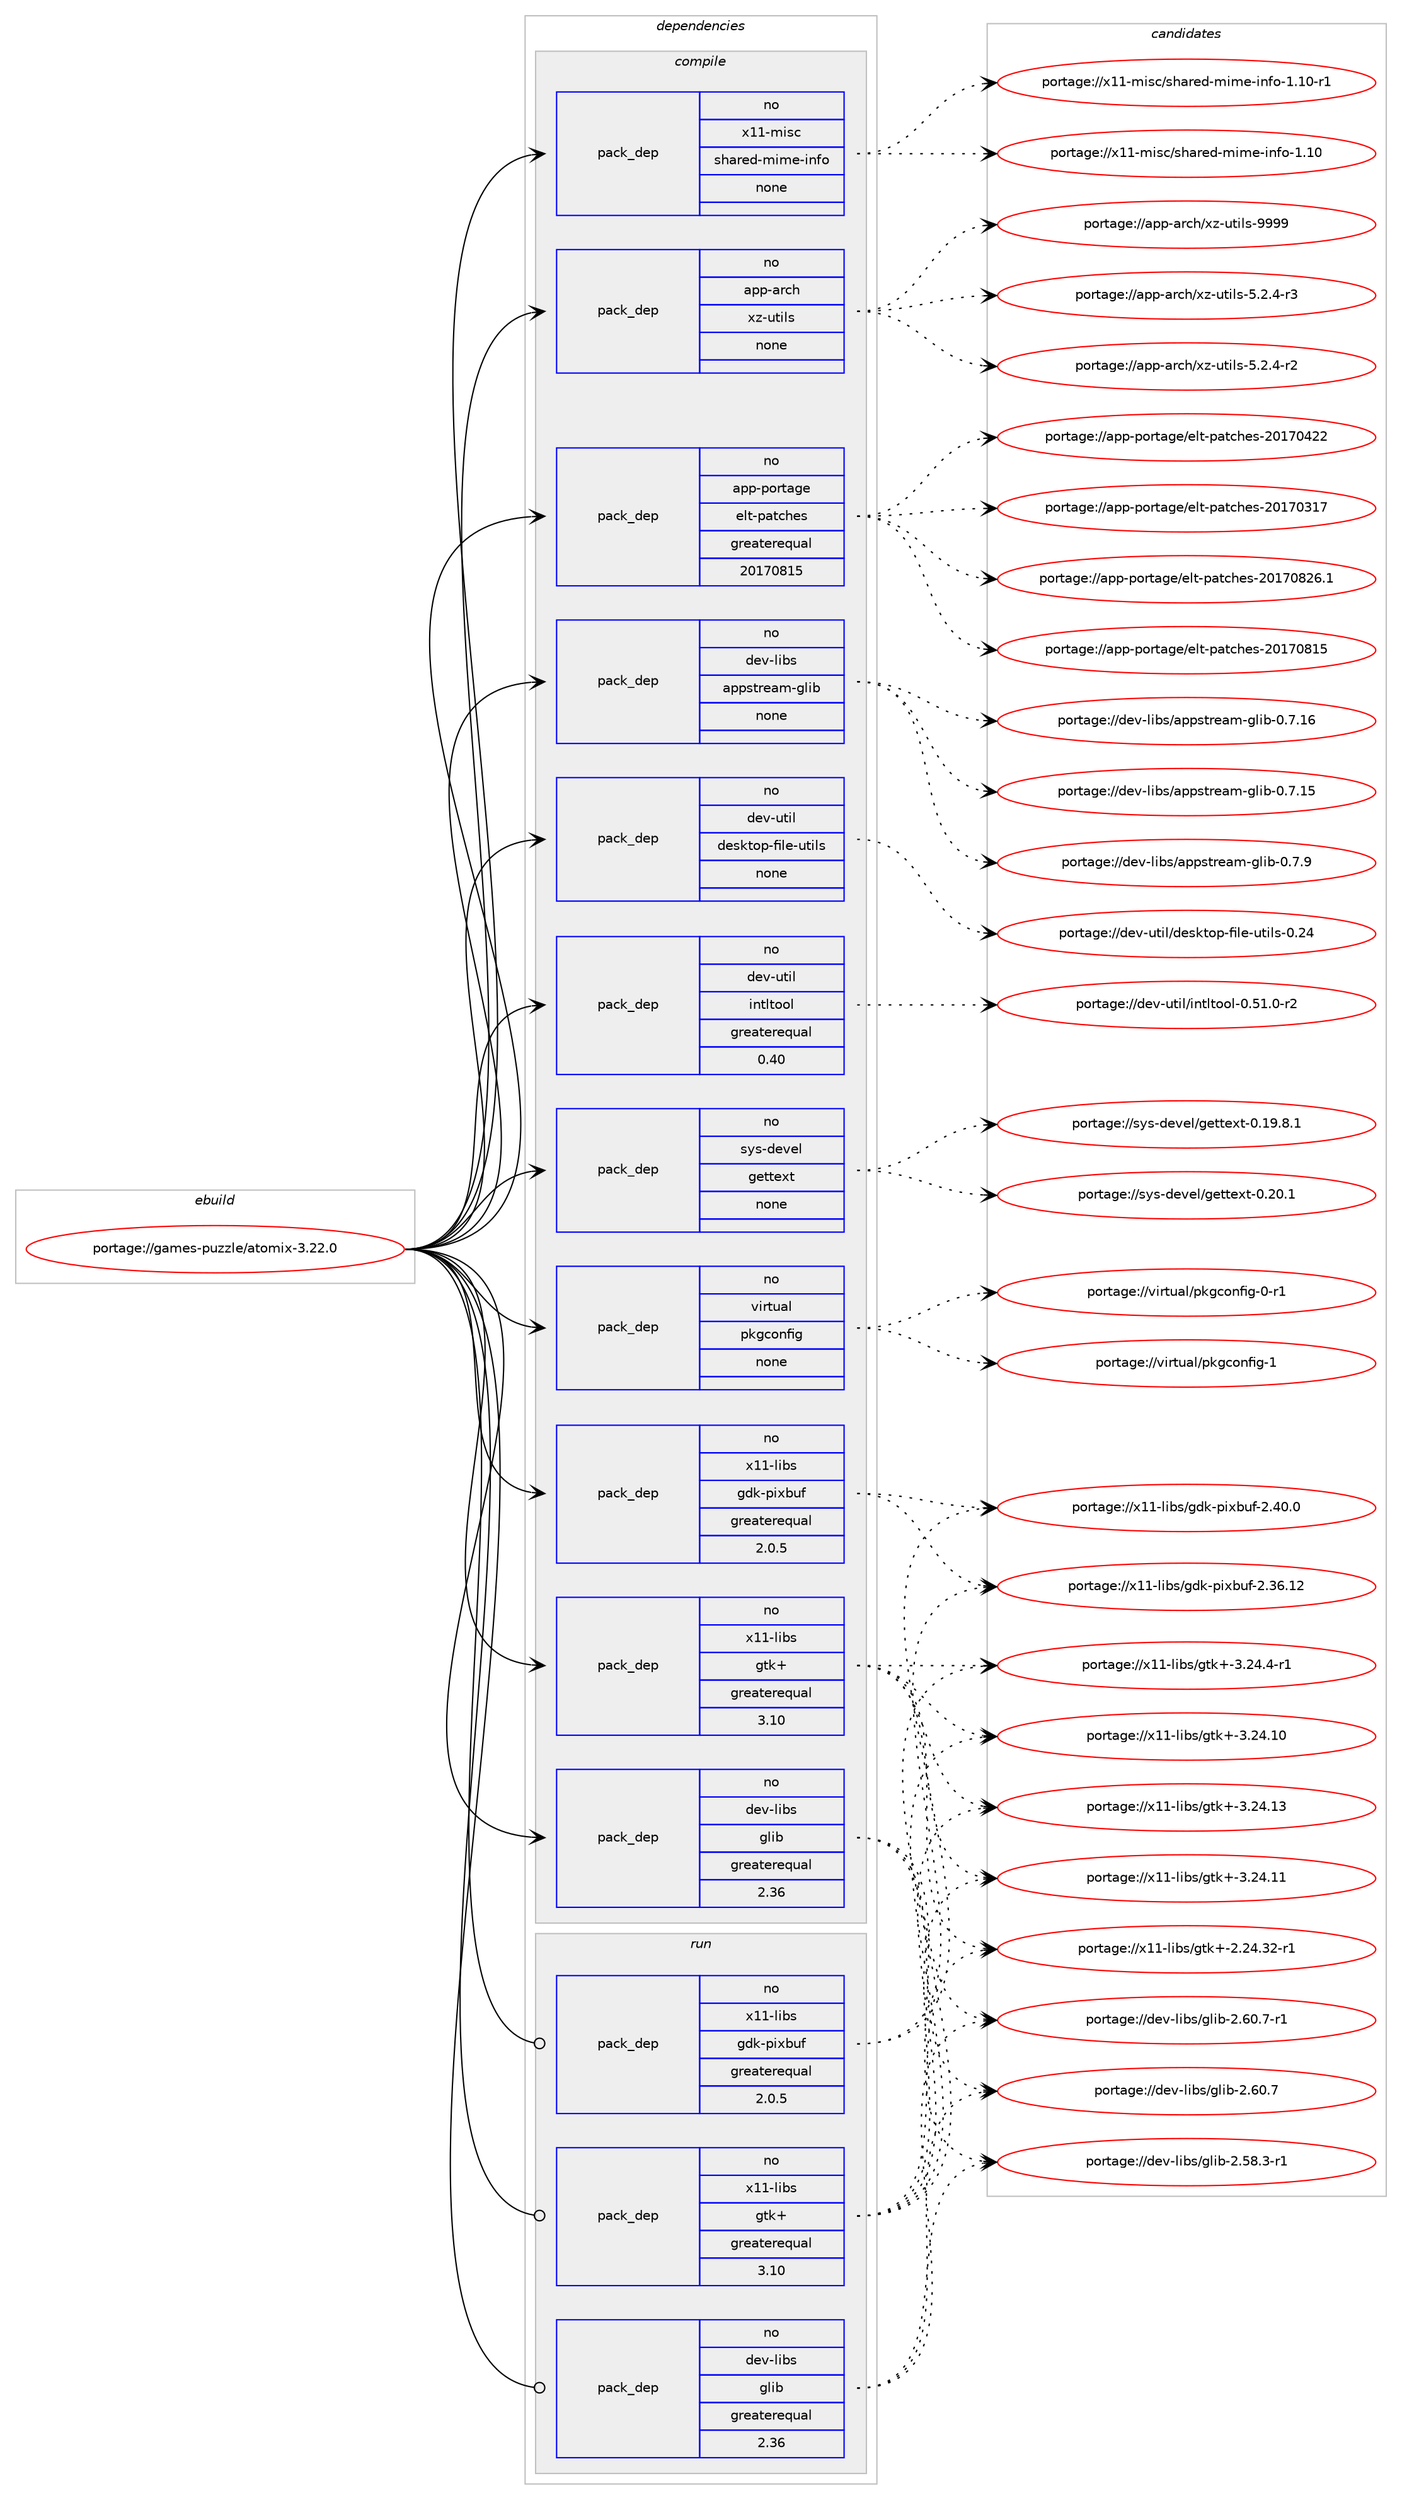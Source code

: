 digraph prolog {

# *************
# Graph options
# *************

newrank=true;
concentrate=true;
compound=true;
graph [rankdir=LR,fontname=Helvetica,fontsize=10,ranksep=1.5];#, ranksep=2.5, nodesep=0.2];
edge  [arrowhead=vee];
node  [fontname=Helvetica,fontsize=10];

# **********
# The ebuild
# **********

subgraph cluster_leftcol {
color=gray;
label=<<i>ebuild</i>>;
id [label="portage://games-puzzle/atomix-3.22.0", color=red, width=4, href="../games-puzzle/atomix-3.22.0.svg"];
}

# ****************
# The dependencies
# ****************

subgraph cluster_midcol {
color=gray;
label=<<i>dependencies</i>>;
subgraph cluster_compile {
fillcolor="#eeeeee";
style=filled;
label=<<i>compile</i>>;
subgraph pack221132 {
dependency284740 [label=<<TABLE BORDER="0" CELLBORDER="1" CELLSPACING="0" CELLPADDING="4" WIDTH="220"><TR><TD ROWSPAN="6" CELLPADDING="30">pack_dep</TD></TR><TR><TD WIDTH="110">no</TD></TR><TR><TD>app-arch</TD></TR><TR><TD>xz-utils</TD></TR><TR><TD>none</TD></TR><TR><TD></TD></TR></TABLE>>, shape=none, color=blue];
}
id:e -> dependency284740:w [weight=20,style="solid",arrowhead="vee"];
subgraph pack221133 {
dependency284741 [label=<<TABLE BORDER="0" CELLBORDER="1" CELLSPACING="0" CELLPADDING="4" WIDTH="220"><TR><TD ROWSPAN="6" CELLPADDING="30">pack_dep</TD></TR><TR><TD WIDTH="110">no</TD></TR><TR><TD>app-portage</TD></TR><TR><TD>elt-patches</TD></TR><TR><TD>greaterequal</TD></TR><TR><TD>20170815</TD></TR></TABLE>>, shape=none, color=blue];
}
id:e -> dependency284741:w [weight=20,style="solid",arrowhead="vee"];
subgraph pack221134 {
dependency284742 [label=<<TABLE BORDER="0" CELLBORDER="1" CELLSPACING="0" CELLPADDING="4" WIDTH="220"><TR><TD ROWSPAN="6" CELLPADDING="30">pack_dep</TD></TR><TR><TD WIDTH="110">no</TD></TR><TR><TD>dev-libs</TD></TR><TR><TD>appstream-glib</TD></TR><TR><TD>none</TD></TR><TR><TD></TD></TR></TABLE>>, shape=none, color=blue];
}
id:e -> dependency284742:w [weight=20,style="solid",arrowhead="vee"];
subgraph pack221135 {
dependency284743 [label=<<TABLE BORDER="0" CELLBORDER="1" CELLSPACING="0" CELLPADDING="4" WIDTH="220"><TR><TD ROWSPAN="6" CELLPADDING="30">pack_dep</TD></TR><TR><TD WIDTH="110">no</TD></TR><TR><TD>dev-libs</TD></TR><TR><TD>glib</TD></TR><TR><TD>greaterequal</TD></TR><TR><TD>2.36</TD></TR></TABLE>>, shape=none, color=blue];
}
id:e -> dependency284743:w [weight=20,style="solid",arrowhead="vee"];
subgraph pack221136 {
dependency284744 [label=<<TABLE BORDER="0" CELLBORDER="1" CELLSPACING="0" CELLPADDING="4" WIDTH="220"><TR><TD ROWSPAN="6" CELLPADDING="30">pack_dep</TD></TR><TR><TD WIDTH="110">no</TD></TR><TR><TD>dev-util</TD></TR><TR><TD>desktop-file-utils</TD></TR><TR><TD>none</TD></TR><TR><TD></TD></TR></TABLE>>, shape=none, color=blue];
}
id:e -> dependency284744:w [weight=20,style="solid",arrowhead="vee"];
subgraph pack221137 {
dependency284745 [label=<<TABLE BORDER="0" CELLBORDER="1" CELLSPACING="0" CELLPADDING="4" WIDTH="220"><TR><TD ROWSPAN="6" CELLPADDING="30">pack_dep</TD></TR><TR><TD WIDTH="110">no</TD></TR><TR><TD>dev-util</TD></TR><TR><TD>intltool</TD></TR><TR><TD>greaterequal</TD></TR><TR><TD>0.40</TD></TR></TABLE>>, shape=none, color=blue];
}
id:e -> dependency284745:w [weight=20,style="solid",arrowhead="vee"];
subgraph pack221138 {
dependency284746 [label=<<TABLE BORDER="0" CELLBORDER="1" CELLSPACING="0" CELLPADDING="4" WIDTH="220"><TR><TD ROWSPAN="6" CELLPADDING="30">pack_dep</TD></TR><TR><TD WIDTH="110">no</TD></TR><TR><TD>sys-devel</TD></TR><TR><TD>gettext</TD></TR><TR><TD>none</TD></TR><TR><TD></TD></TR></TABLE>>, shape=none, color=blue];
}
id:e -> dependency284746:w [weight=20,style="solid",arrowhead="vee"];
subgraph pack221139 {
dependency284747 [label=<<TABLE BORDER="0" CELLBORDER="1" CELLSPACING="0" CELLPADDING="4" WIDTH="220"><TR><TD ROWSPAN="6" CELLPADDING="30">pack_dep</TD></TR><TR><TD WIDTH="110">no</TD></TR><TR><TD>virtual</TD></TR><TR><TD>pkgconfig</TD></TR><TR><TD>none</TD></TR><TR><TD></TD></TR></TABLE>>, shape=none, color=blue];
}
id:e -> dependency284747:w [weight=20,style="solid",arrowhead="vee"];
subgraph pack221140 {
dependency284748 [label=<<TABLE BORDER="0" CELLBORDER="1" CELLSPACING="0" CELLPADDING="4" WIDTH="220"><TR><TD ROWSPAN="6" CELLPADDING="30">pack_dep</TD></TR><TR><TD WIDTH="110">no</TD></TR><TR><TD>x11-libs</TD></TR><TR><TD>gdk-pixbuf</TD></TR><TR><TD>greaterequal</TD></TR><TR><TD>2.0.5</TD></TR></TABLE>>, shape=none, color=blue];
}
id:e -> dependency284748:w [weight=20,style="solid",arrowhead="vee"];
subgraph pack221141 {
dependency284749 [label=<<TABLE BORDER="0" CELLBORDER="1" CELLSPACING="0" CELLPADDING="4" WIDTH="220"><TR><TD ROWSPAN="6" CELLPADDING="30">pack_dep</TD></TR><TR><TD WIDTH="110">no</TD></TR><TR><TD>x11-libs</TD></TR><TR><TD>gtk+</TD></TR><TR><TD>greaterequal</TD></TR><TR><TD>3.10</TD></TR></TABLE>>, shape=none, color=blue];
}
id:e -> dependency284749:w [weight=20,style="solid",arrowhead="vee"];
subgraph pack221142 {
dependency284750 [label=<<TABLE BORDER="0" CELLBORDER="1" CELLSPACING="0" CELLPADDING="4" WIDTH="220"><TR><TD ROWSPAN="6" CELLPADDING="30">pack_dep</TD></TR><TR><TD WIDTH="110">no</TD></TR><TR><TD>x11-misc</TD></TR><TR><TD>shared-mime-info</TD></TR><TR><TD>none</TD></TR><TR><TD></TD></TR></TABLE>>, shape=none, color=blue];
}
id:e -> dependency284750:w [weight=20,style="solid",arrowhead="vee"];
}
subgraph cluster_compileandrun {
fillcolor="#eeeeee";
style=filled;
label=<<i>compile and run</i>>;
}
subgraph cluster_run {
fillcolor="#eeeeee";
style=filled;
label=<<i>run</i>>;
subgraph pack221143 {
dependency284751 [label=<<TABLE BORDER="0" CELLBORDER="1" CELLSPACING="0" CELLPADDING="4" WIDTH="220"><TR><TD ROWSPAN="6" CELLPADDING="30">pack_dep</TD></TR><TR><TD WIDTH="110">no</TD></TR><TR><TD>dev-libs</TD></TR><TR><TD>glib</TD></TR><TR><TD>greaterequal</TD></TR><TR><TD>2.36</TD></TR></TABLE>>, shape=none, color=blue];
}
id:e -> dependency284751:w [weight=20,style="solid",arrowhead="odot"];
subgraph pack221144 {
dependency284752 [label=<<TABLE BORDER="0" CELLBORDER="1" CELLSPACING="0" CELLPADDING="4" WIDTH="220"><TR><TD ROWSPAN="6" CELLPADDING="30">pack_dep</TD></TR><TR><TD WIDTH="110">no</TD></TR><TR><TD>x11-libs</TD></TR><TR><TD>gdk-pixbuf</TD></TR><TR><TD>greaterequal</TD></TR><TR><TD>2.0.5</TD></TR></TABLE>>, shape=none, color=blue];
}
id:e -> dependency284752:w [weight=20,style="solid",arrowhead="odot"];
subgraph pack221145 {
dependency284753 [label=<<TABLE BORDER="0" CELLBORDER="1" CELLSPACING="0" CELLPADDING="4" WIDTH="220"><TR><TD ROWSPAN="6" CELLPADDING="30">pack_dep</TD></TR><TR><TD WIDTH="110">no</TD></TR><TR><TD>x11-libs</TD></TR><TR><TD>gtk+</TD></TR><TR><TD>greaterequal</TD></TR><TR><TD>3.10</TD></TR></TABLE>>, shape=none, color=blue];
}
id:e -> dependency284753:w [weight=20,style="solid",arrowhead="odot"];
}
}

# **************
# The candidates
# **************

subgraph cluster_choices {
rank=same;
color=gray;
label=<<i>candidates</i>>;

subgraph choice221132 {
color=black;
nodesep=1;
choice9711211245971149910447120122451171161051081154557575757 [label="portage://app-arch/xz-utils-9999", color=red, width=4,href="../app-arch/xz-utils-9999.svg"];
choice9711211245971149910447120122451171161051081154553465046524511451 [label="portage://app-arch/xz-utils-5.2.4-r3", color=red, width=4,href="../app-arch/xz-utils-5.2.4-r3.svg"];
choice9711211245971149910447120122451171161051081154553465046524511450 [label="portage://app-arch/xz-utils-5.2.4-r2", color=red, width=4,href="../app-arch/xz-utils-5.2.4-r2.svg"];
dependency284740:e -> choice9711211245971149910447120122451171161051081154557575757:w [style=dotted,weight="100"];
dependency284740:e -> choice9711211245971149910447120122451171161051081154553465046524511451:w [style=dotted,weight="100"];
dependency284740:e -> choice9711211245971149910447120122451171161051081154553465046524511450:w [style=dotted,weight="100"];
}
subgraph choice221133 {
color=black;
nodesep=1;
choice971121124511211111411697103101471011081164511297116991041011154550484955485650544649 [label="portage://app-portage/elt-patches-20170826.1", color=red, width=4,href="../app-portage/elt-patches-20170826.1.svg"];
choice97112112451121111141169710310147101108116451129711699104101115455048495548564953 [label="portage://app-portage/elt-patches-20170815", color=red, width=4,href="../app-portage/elt-patches-20170815.svg"];
choice97112112451121111141169710310147101108116451129711699104101115455048495548525050 [label="portage://app-portage/elt-patches-20170422", color=red, width=4,href="../app-portage/elt-patches-20170422.svg"];
choice97112112451121111141169710310147101108116451129711699104101115455048495548514955 [label="portage://app-portage/elt-patches-20170317", color=red, width=4,href="../app-portage/elt-patches-20170317.svg"];
dependency284741:e -> choice971121124511211111411697103101471011081164511297116991041011154550484955485650544649:w [style=dotted,weight="100"];
dependency284741:e -> choice97112112451121111141169710310147101108116451129711699104101115455048495548564953:w [style=dotted,weight="100"];
dependency284741:e -> choice97112112451121111141169710310147101108116451129711699104101115455048495548525050:w [style=dotted,weight="100"];
dependency284741:e -> choice97112112451121111141169710310147101108116451129711699104101115455048495548514955:w [style=dotted,weight="100"];
}
subgraph choice221134 {
color=black;
nodesep=1;
choice10010111845108105981154797112112115116114101971094510310810598454846554657 [label="portage://dev-libs/appstream-glib-0.7.9", color=red, width=4,href="../dev-libs/appstream-glib-0.7.9.svg"];
choice1001011184510810598115479711211211511611410197109451031081059845484655464954 [label="portage://dev-libs/appstream-glib-0.7.16", color=red, width=4,href="../dev-libs/appstream-glib-0.7.16.svg"];
choice1001011184510810598115479711211211511611410197109451031081059845484655464953 [label="portage://dev-libs/appstream-glib-0.7.15", color=red, width=4,href="../dev-libs/appstream-glib-0.7.15.svg"];
dependency284742:e -> choice10010111845108105981154797112112115116114101971094510310810598454846554657:w [style=dotted,weight="100"];
dependency284742:e -> choice1001011184510810598115479711211211511611410197109451031081059845484655464954:w [style=dotted,weight="100"];
dependency284742:e -> choice1001011184510810598115479711211211511611410197109451031081059845484655464953:w [style=dotted,weight="100"];
}
subgraph choice221135 {
color=black;
nodesep=1;
choice10010111845108105981154710310810598455046544846554511449 [label="portage://dev-libs/glib-2.60.7-r1", color=red, width=4,href="../dev-libs/glib-2.60.7-r1.svg"];
choice1001011184510810598115471031081059845504654484655 [label="portage://dev-libs/glib-2.60.7", color=red, width=4,href="../dev-libs/glib-2.60.7.svg"];
choice10010111845108105981154710310810598455046535646514511449 [label="portage://dev-libs/glib-2.58.3-r1", color=red, width=4,href="../dev-libs/glib-2.58.3-r1.svg"];
dependency284743:e -> choice10010111845108105981154710310810598455046544846554511449:w [style=dotted,weight="100"];
dependency284743:e -> choice1001011184510810598115471031081059845504654484655:w [style=dotted,weight="100"];
dependency284743:e -> choice10010111845108105981154710310810598455046535646514511449:w [style=dotted,weight="100"];
}
subgraph choice221136 {
color=black;
nodesep=1;
choice100101118451171161051084710010111510711611111245102105108101451171161051081154548465052 [label="portage://dev-util/desktop-file-utils-0.24", color=red, width=4,href="../dev-util/desktop-file-utils-0.24.svg"];
dependency284744:e -> choice100101118451171161051084710010111510711611111245102105108101451171161051081154548465052:w [style=dotted,weight="100"];
}
subgraph choice221137 {
color=black;
nodesep=1;
choice1001011184511711610510847105110116108116111111108454846534946484511450 [label="portage://dev-util/intltool-0.51.0-r2", color=red, width=4,href="../dev-util/intltool-0.51.0-r2.svg"];
dependency284745:e -> choice1001011184511711610510847105110116108116111111108454846534946484511450:w [style=dotted,weight="100"];
}
subgraph choice221138 {
color=black;
nodesep=1;
choice115121115451001011181011084710310111611610112011645484650484649 [label="portage://sys-devel/gettext-0.20.1", color=red, width=4,href="../sys-devel/gettext-0.20.1.svg"];
choice1151211154510010111810110847103101116116101120116454846495746564649 [label="portage://sys-devel/gettext-0.19.8.1", color=red, width=4,href="../sys-devel/gettext-0.19.8.1.svg"];
dependency284746:e -> choice115121115451001011181011084710310111611610112011645484650484649:w [style=dotted,weight="100"];
dependency284746:e -> choice1151211154510010111810110847103101116116101120116454846495746564649:w [style=dotted,weight="100"];
}
subgraph choice221139 {
color=black;
nodesep=1;
choice1181051141161179710847112107103991111101021051034549 [label="portage://virtual/pkgconfig-1", color=red, width=4,href="../virtual/pkgconfig-1.svg"];
choice11810511411611797108471121071039911111010210510345484511449 [label="portage://virtual/pkgconfig-0-r1", color=red, width=4,href="../virtual/pkgconfig-0-r1.svg"];
dependency284747:e -> choice1181051141161179710847112107103991111101021051034549:w [style=dotted,weight="100"];
dependency284747:e -> choice11810511411611797108471121071039911111010210510345484511449:w [style=dotted,weight="100"];
}
subgraph choice221140 {
color=black;
nodesep=1;
choice1204949451081059811547103100107451121051209811710245504652484648 [label="portage://x11-libs/gdk-pixbuf-2.40.0", color=red, width=4,href="../x11-libs/gdk-pixbuf-2.40.0.svg"];
choice120494945108105981154710310010745112105120981171024550465154464950 [label="portage://x11-libs/gdk-pixbuf-2.36.12", color=red, width=4,href="../x11-libs/gdk-pixbuf-2.36.12.svg"];
dependency284748:e -> choice1204949451081059811547103100107451121051209811710245504652484648:w [style=dotted,weight="100"];
dependency284748:e -> choice120494945108105981154710310010745112105120981171024550465154464950:w [style=dotted,weight="100"];
}
subgraph choice221141 {
color=black;
nodesep=1;
choice120494945108105981154710311610743455146505246524511449 [label="portage://x11-libs/gtk+-3.24.4-r1", color=red, width=4,href="../x11-libs/gtk+-3.24.4-r1.svg"];
choice1204949451081059811547103116107434551465052464951 [label="portage://x11-libs/gtk+-3.24.13", color=red, width=4,href="../x11-libs/gtk+-3.24.13.svg"];
choice1204949451081059811547103116107434551465052464949 [label="portage://x11-libs/gtk+-3.24.11", color=red, width=4,href="../x11-libs/gtk+-3.24.11.svg"];
choice1204949451081059811547103116107434551465052464948 [label="portage://x11-libs/gtk+-3.24.10", color=red, width=4,href="../x11-libs/gtk+-3.24.10.svg"];
choice12049494510810598115471031161074345504650524651504511449 [label="portage://x11-libs/gtk+-2.24.32-r1", color=red, width=4,href="../x11-libs/gtk+-2.24.32-r1.svg"];
dependency284749:e -> choice120494945108105981154710311610743455146505246524511449:w [style=dotted,weight="100"];
dependency284749:e -> choice1204949451081059811547103116107434551465052464951:w [style=dotted,weight="100"];
dependency284749:e -> choice1204949451081059811547103116107434551465052464949:w [style=dotted,weight="100"];
dependency284749:e -> choice1204949451081059811547103116107434551465052464948:w [style=dotted,weight="100"];
dependency284749:e -> choice12049494510810598115471031161074345504650524651504511449:w [style=dotted,weight="100"];
}
subgraph choice221142 {
color=black;
nodesep=1;
choice120494945109105115994711510497114101100451091051091014510511010211145494649484511449 [label="portage://x11-misc/shared-mime-info-1.10-r1", color=red, width=4,href="../x11-misc/shared-mime-info-1.10-r1.svg"];
choice12049494510910511599471151049711410110045109105109101451051101021114549464948 [label="portage://x11-misc/shared-mime-info-1.10", color=red, width=4,href="../x11-misc/shared-mime-info-1.10.svg"];
dependency284750:e -> choice120494945109105115994711510497114101100451091051091014510511010211145494649484511449:w [style=dotted,weight="100"];
dependency284750:e -> choice12049494510910511599471151049711410110045109105109101451051101021114549464948:w [style=dotted,weight="100"];
}
subgraph choice221143 {
color=black;
nodesep=1;
choice10010111845108105981154710310810598455046544846554511449 [label="portage://dev-libs/glib-2.60.7-r1", color=red, width=4,href="../dev-libs/glib-2.60.7-r1.svg"];
choice1001011184510810598115471031081059845504654484655 [label="portage://dev-libs/glib-2.60.7", color=red, width=4,href="../dev-libs/glib-2.60.7.svg"];
choice10010111845108105981154710310810598455046535646514511449 [label="portage://dev-libs/glib-2.58.3-r1", color=red, width=4,href="../dev-libs/glib-2.58.3-r1.svg"];
dependency284751:e -> choice10010111845108105981154710310810598455046544846554511449:w [style=dotted,weight="100"];
dependency284751:e -> choice1001011184510810598115471031081059845504654484655:w [style=dotted,weight="100"];
dependency284751:e -> choice10010111845108105981154710310810598455046535646514511449:w [style=dotted,weight="100"];
}
subgraph choice221144 {
color=black;
nodesep=1;
choice1204949451081059811547103100107451121051209811710245504652484648 [label="portage://x11-libs/gdk-pixbuf-2.40.0", color=red, width=4,href="../x11-libs/gdk-pixbuf-2.40.0.svg"];
choice120494945108105981154710310010745112105120981171024550465154464950 [label="portage://x11-libs/gdk-pixbuf-2.36.12", color=red, width=4,href="../x11-libs/gdk-pixbuf-2.36.12.svg"];
dependency284752:e -> choice1204949451081059811547103100107451121051209811710245504652484648:w [style=dotted,weight="100"];
dependency284752:e -> choice120494945108105981154710310010745112105120981171024550465154464950:w [style=dotted,weight="100"];
}
subgraph choice221145 {
color=black;
nodesep=1;
choice120494945108105981154710311610743455146505246524511449 [label="portage://x11-libs/gtk+-3.24.4-r1", color=red, width=4,href="../x11-libs/gtk+-3.24.4-r1.svg"];
choice1204949451081059811547103116107434551465052464951 [label="portage://x11-libs/gtk+-3.24.13", color=red, width=4,href="../x11-libs/gtk+-3.24.13.svg"];
choice1204949451081059811547103116107434551465052464949 [label="portage://x11-libs/gtk+-3.24.11", color=red, width=4,href="../x11-libs/gtk+-3.24.11.svg"];
choice1204949451081059811547103116107434551465052464948 [label="portage://x11-libs/gtk+-3.24.10", color=red, width=4,href="../x11-libs/gtk+-3.24.10.svg"];
choice12049494510810598115471031161074345504650524651504511449 [label="portage://x11-libs/gtk+-2.24.32-r1", color=red, width=4,href="../x11-libs/gtk+-2.24.32-r1.svg"];
dependency284753:e -> choice120494945108105981154710311610743455146505246524511449:w [style=dotted,weight="100"];
dependency284753:e -> choice1204949451081059811547103116107434551465052464951:w [style=dotted,weight="100"];
dependency284753:e -> choice1204949451081059811547103116107434551465052464949:w [style=dotted,weight="100"];
dependency284753:e -> choice1204949451081059811547103116107434551465052464948:w [style=dotted,weight="100"];
dependency284753:e -> choice12049494510810598115471031161074345504650524651504511449:w [style=dotted,weight="100"];
}
}

}
